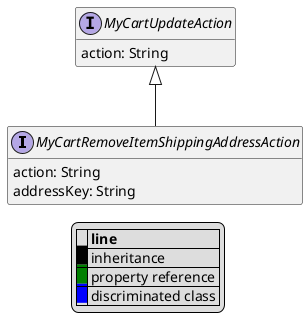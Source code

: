 @startuml

hide empty fields
hide empty methods
legend
|= |= line |
|<back:black>   </back>| inheritance |
|<back:green>   </back>| property reference |
|<back:blue>   </back>| discriminated class |
endlegend
interface MyCartRemoveItemShippingAddressAction [[MyCartRemoveItemShippingAddressAction.svg]] extends MyCartUpdateAction {
    action: String
    addressKey: String
}
interface MyCartUpdateAction [[MyCartUpdateAction.svg]]  {
    action: String
}





@enduml
